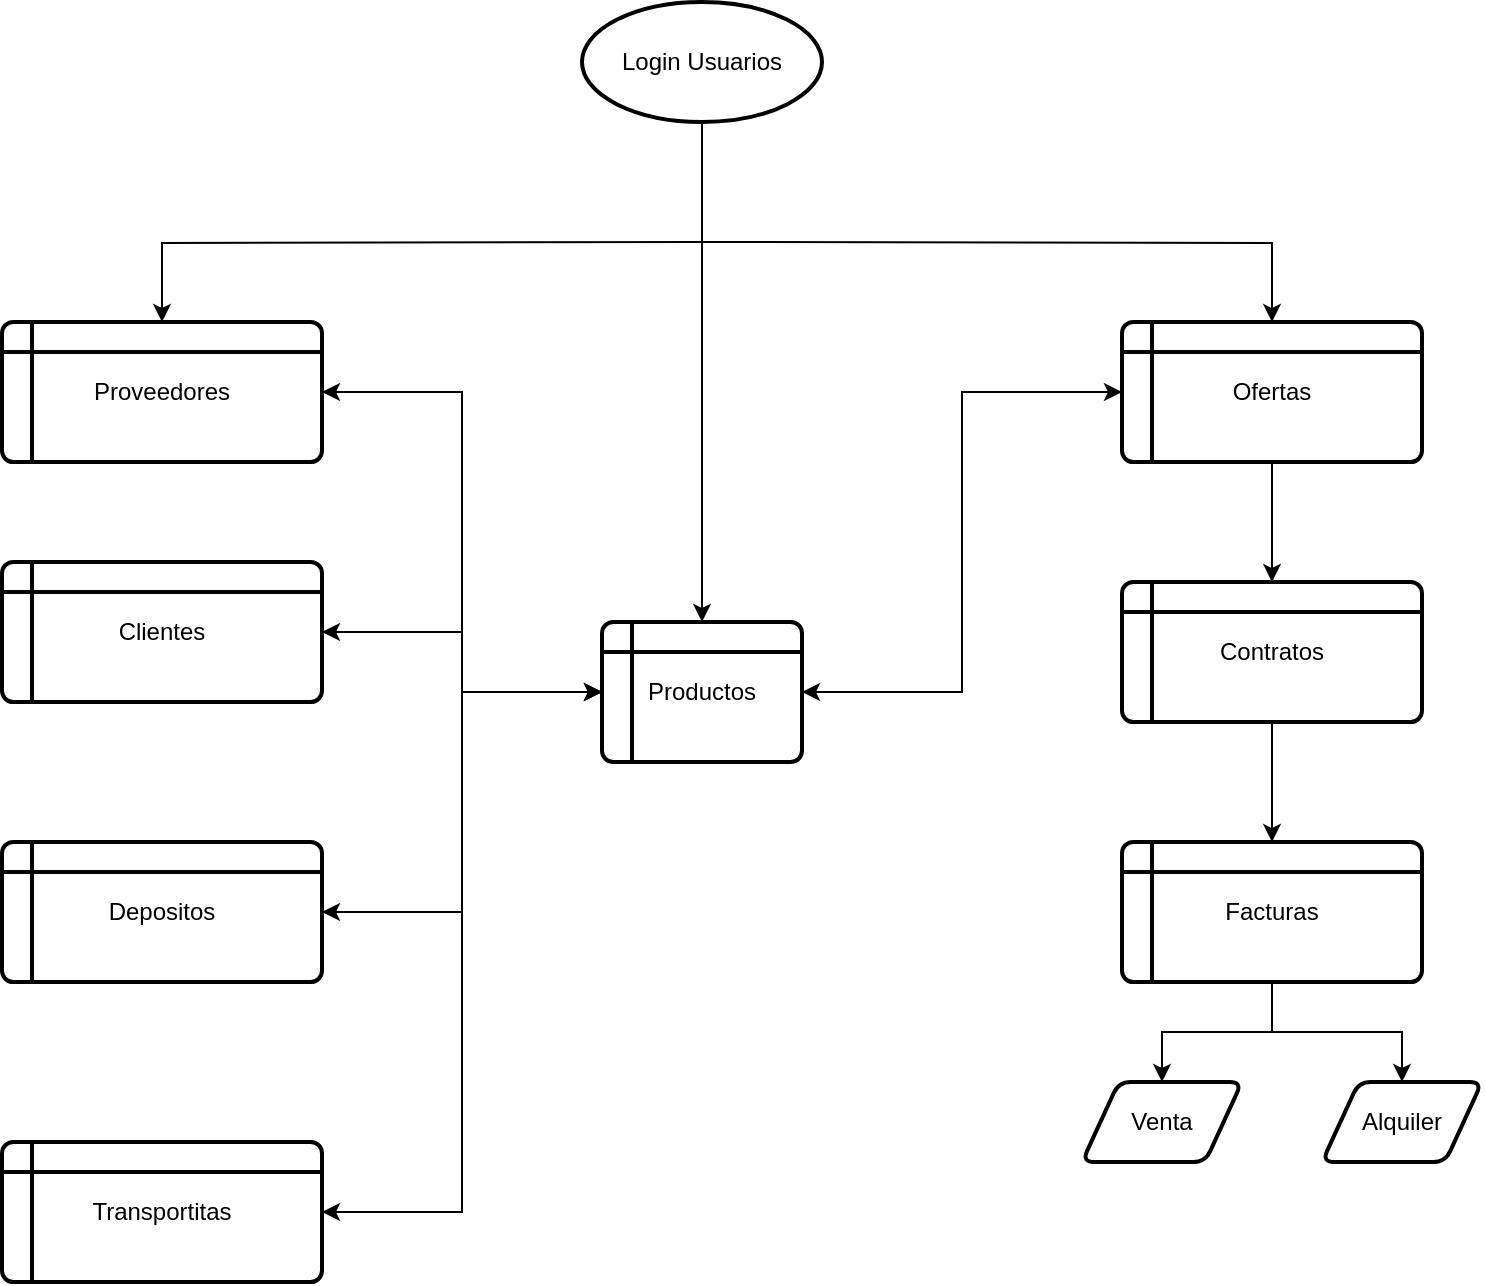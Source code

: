 <mxfile version="21.6.9" type="github">
  <diagram id="C5RBs43oDa-KdzZeNtuy" name="Page-1">
    <mxGraphModel dx="1434" dy="774" grid="1" gridSize="10" guides="1" tooltips="1" connect="1" arrows="1" fold="1" page="1" pageScale="1" pageWidth="827" pageHeight="1169" math="0" shadow="0">
      <root>
        <mxCell id="WIyWlLk6GJQsqaUBKTNV-0" />
        <mxCell id="WIyWlLk6GJQsqaUBKTNV-1" parent="WIyWlLk6GJQsqaUBKTNV-0" />
        <mxCell id="ds5lJaWGJ-KXMb3ab-MM-2" style="edgeStyle=none;rounded=0;orthogonalLoop=1;jettySize=auto;html=1;exitX=0.5;exitY=1;exitDx=0;exitDy=0;exitPerimeter=0;endArrow=none;endFill=0;" edge="1" parent="WIyWlLk6GJQsqaUBKTNV-1" source="ds5lJaWGJ-KXMb3ab-MM-0">
          <mxGeometry relative="1" as="geometry">
            <mxPoint x="400" y="210" as="targetPoint" />
          </mxGeometry>
        </mxCell>
        <mxCell id="ds5lJaWGJ-KXMb3ab-MM-0" value="Login Usuarios" style="strokeWidth=2;html=1;shape=mxgraph.flowchart.start_1;whiteSpace=wrap;" vertex="1" parent="WIyWlLk6GJQsqaUBKTNV-1">
          <mxGeometry x="340" y="80" width="120" height="60" as="geometry" />
        </mxCell>
        <mxCell id="ds5lJaWGJ-KXMb3ab-MM-10" style="edgeStyle=orthogonalEdgeStyle;rounded=0;orthogonalLoop=1;jettySize=auto;html=1;exitX=0.5;exitY=1;exitDx=0;exitDy=0;exitPerimeter=0;entryX=0.5;entryY=0;entryDx=0;entryDy=0;" edge="1" parent="WIyWlLk6GJQsqaUBKTNV-1" target="ds5lJaWGJ-KXMb3ab-MM-3">
          <mxGeometry relative="1" as="geometry">
            <mxPoint x="150" y="320" as="targetPoint" />
            <mxPoint x="400" y="200" as="sourcePoint" />
            <Array as="points">
              <mxPoint x="400" y="340" />
              <mxPoint x="400" y="340" />
            </Array>
          </mxGeometry>
        </mxCell>
        <mxCell id="ds5lJaWGJ-KXMb3ab-MM-14" style="rounded=0;orthogonalLoop=1;jettySize=auto;html=1;exitX=0.5;exitY=1;exitDx=0;exitDy=0;exitPerimeter=0;entryX=0.5;entryY=0;entryDx=0;entryDy=0;edgeStyle=orthogonalEdgeStyle;" edge="1" parent="WIyWlLk6GJQsqaUBKTNV-1" target="ds5lJaWGJ-KXMb3ab-MM-7">
          <mxGeometry relative="1" as="geometry">
            <mxPoint x="400" y="200" as="sourcePoint" />
          </mxGeometry>
        </mxCell>
        <mxCell id="ds5lJaWGJ-KXMb3ab-MM-15" style="edgeStyle=orthogonalEdgeStyle;rounded=0;orthogonalLoop=1;jettySize=auto;html=1;exitX=0.5;exitY=1;exitDx=0;exitDy=0;exitPerimeter=0;entryX=0.5;entryY=0;entryDx=0;entryDy=0;" edge="1" parent="WIyWlLk6GJQsqaUBKTNV-1" target="ds5lJaWGJ-KXMb3ab-MM-5">
          <mxGeometry relative="1" as="geometry">
            <mxPoint x="400" y="200" as="sourcePoint" />
          </mxGeometry>
        </mxCell>
        <mxCell id="ds5lJaWGJ-KXMb3ab-MM-18" style="edgeStyle=orthogonalEdgeStyle;rounded=0;orthogonalLoop=1;jettySize=auto;html=1;exitX=1;exitY=0.5;exitDx=0;exitDy=0;entryX=0;entryY=0.5;entryDx=0;entryDy=0;" edge="1" parent="WIyWlLk6GJQsqaUBKTNV-1" source="ds5lJaWGJ-KXMb3ab-MM-3" target="ds5lJaWGJ-KXMb3ab-MM-5">
          <mxGeometry relative="1" as="geometry" />
        </mxCell>
        <mxCell id="ds5lJaWGJ-KXMb3ab-MM-21" style="edgeStyle=orthogonalEdgeStyle;rounded=0;orthogonalLoop=1;jettySize=auto;html=1;exitX=0;exitY=0.5;exitDx=0;exitDy=0;entryX=1;entryY=0.5;entryDx=0;entryDy=0;" edge="1" parent="WIyWlLk6GJQsqaUBKTNV-1" source="ds5lJaWGJ-KXMb3ab-MM-3" target="ds5lJaWGJ-KXMb3ab-MM-7">
          <mxGeometry relative="1" as="geometry" />
        </mxCell>
        <mxCell id="ds5lJaWGJ-KXMb3ab-MM-22" style="edgeStyle=orthogonalEdgeStyle;rounded=0;orthogonalLoop=1;jettySize=auto;html=1;exitX=0;exitY=0.5;exitDx=0;exitDy=0;entryX=1;entryY=0.5;entryDx=0;entryDy=0;" edge="1" parent="WIyWlLk6GJQsqaUBKTNV-1" source="ds5lJaWGJ-KXMb3ab-MM-3" target="ds5lJaWGJ-KXMb3ab-MM-6">
          <mxGeometry relative="1" as="geometry" />
        </mxCell>
        <mxCell id="ds5lJaWGJ-KXMb3ab-MM-26" style="edgeStyle=orthogonalEdgeStyle;rounded=0;orthogonalLoop=1;jettySize=auto;html=1;exitX=0;exitY=0.5;exitDx=0;exitDy=0;entryX=1;entryY=0.5;entryDx=0;entryDy=0;" edge="1" parent="WIyWlLk6GJQsqaUBKTNV-1" source="ds5lJaWGJ-KXMb3ab-MM-3" target="ds5lJaWGJ-KXMb3ab-MM-8">
          <mxGeometry relative="1" as="geometry" />
        </mxCell>
        <mxCell id="ds5lJaWGJ-KXMb3ab-MM-28" style="edgeStyle=orthogonalEdgeStyle;rounded=0;orthogonalLoop=1;jettySize=auto;html=1;exitX=0;exitY=0.5;exitDx=0;exitDy=0;entryX=1;entryY=0.5;entryDx=0;entryDy=0;" edge="1" parent="WIyWlLk6GJQsqaUBKTNV-1" source="ds5lJaWGJ-KXMb3ab-MM-3" target="ds5lJaWGJ-KXMb3ab-MM-9">
          <mxGeometry relative="1" as="geometry" />
        </mxCell>
        <mxCell id="ds5lJaWGJ-KXMb3ab-MM-3" value="Productos" style="shape=internalStorage;whiteSpace=wrap;html=1;dx=15;dy=15;rounded=1;arcSize=8;strokeWidth=2;" vertex="1" parent="WIyWlLk6GJQsqaUBKTNV-1">
          <mxGeometry x="350" y="390" width="100" height="70" as="geometry" />
        </mxCell>
        <mxCell id="ds5lJaWGJ-KXMb3ab-MM-19" style="edgeStyle=orthogonalEdgeStyle;rounded=0;orthogonalLoop=1;jettySize=auto;html=1;exitX=0.5;exitY=1;exitDx=0;exitDy=0;entryX=0.5;entryY=0;entryDx=0;entryDy=0;" edge="1" parent="WIyWlLk6GJQsqaUBKTNV-1" source="ds5lJaWGJ-KXMb3ab-MM-5" target="ds5lJaWGJ-KXMb3ab-MM-16">
          <mxGeometry relative="1" as="geometry" />
        </mxCell>
        <mxCell id="ds5lJaWGJ-KXMb3ab-MM-24" style="edgeStyle=orthogonalEdgeStyle;rounded=0;orthogonalLoop=1;jettySize=auto;html=1;exitX=0;exitY=0.5;exitDx=0;exitDy=0;entryX=1;entryY=0.5;entryDx=0;entryDy=0;" edge="1" parent="WIyWlLk6GJQsqaUBKTNV-1" source="ds5lJaWGJ-KXMb3ab-MM-5" target="ds5lJaWGJ-KXMb3ab-MM-3">
          <mxGeometry relative="1" as="geometry" />
        </mxCell>
        <mxCell id="ds5lJaWGJ-KXMb3ab-MM-5" value="Ofertas" style="shape=internalStorage;whiteSpace=wrap;html=1;dx=15;dy=15;rounded=1;arcSize=8;strokeWidth=2;" vertex="1" parent="WIyWlLk6GJQsqaUBKTNV-1">
          <mxGeometry x="610" y="240" width="150" height="70" as="geometry" />
        </mxCell>
        <mxCell id="ds5lJaWGJ-KXMb3ab-MM-6" value="Clientes" style="shape=internalStorage;whiteSpace=wrap;html=1;dx=15;dy=15;rounded=1;arcSize=8;strokeWidth=2;" vertex="1" parent="WIyWlLk6GJQsqaUBKTNV-1">
          <mxGeometry x="50" y="360" width="160" height="70" as="geometry" />
        </mxCell>
        <mxCell id="ds5lJaWGJ-KXMb3ab-MM-23" style="edgeStyle=orthogonalEdgeStyle;rounded=0;orthogonalLoop=1;jettySize=auto;html=1;exitX=1;exitY=0.5;exitDx=0;exitDy=0;entryX=0;entryY=0.5;entryDx=0;entryDy=0;" edge="1" parent="WIyWlLk6GJQsqaUBKTNV-1" source="ds5lJaWGJ-KXMb3ab-MM-7" target="ds5lJaWGJ-KXMb3ab-MM-3">
          <mxGeometry relative="1" as="geometry" />
        </mxCell>
        <mxCell id="ds5lJaWGJ-KXMb3ab-MM-7" value="Proveedores" style="shape=internalStorage;whiteSpace=wrap;html=1;dx=15;dy=15;rounded=1;arcSize=8;strokeWidth=2;" vertex="1" parent="WIyWlLk6GJQsqaUBKTNV-1">
          <mxGeometry x="50" y="240" width="160" height="70" as="geometry" />
        </mxCell>
        <mxCell id="ds5lJaWGJ-KXMb3ab-MM-25" style="edgeStyle=orthogonalEdgeStyle;rounded=0;orthogonalLoop=1;jettySize=auto;html=1;exitX=1;exitY=0.5;exitDx=0;exitDy=0;entryX=0;entryY=0.5;entryDx=0;entryDy=0;" edge="1" parent="WIyWlLk6GJQsqaUBKTNV-1" source="ds5lJaWGJ-KXMb3ab-MM-8" target="ds5lJaWGJ-KXMb3ab-MM-3">
          <mxGeometry relative="1" as="geometry" />
        </mxCell>
        <mxCell id="ds5lJaWGJ-KXMb3ab-MM-8" value="Depositos" style="shape=internalStorage;whiteSpace=wrap;html=1;dx=15;dy=15;rounded=1;arcSize=8;strokeWidth=2;" vertex="1" parent="WIyWlLk6GJQsqaUBKTNV-1">
          <mxGeometry x="50" y="500" width="160" height="70" as="geometry" />
        </mxCell>
        <mxCell id="ds5lJaWGJ-KXMb3ab-MM-27" style="edgeStyle=orthogonalEdgeStyle;rounded=0;orthogonalLoop=1;jettySize=auto;html=1;exitX=1;exitY=0.5;exitDx=0;exitDy=0;entryX=0;entryY=0.5;entryDx=0;entryDy=0;" edge="1" parent="WIyWlLk6GJQsqaUBKTNV-1" source="ds5lJaWGJ-KXMb3ab-MM-9" target="ds5lJaWGJ-KXMb3ab-MM-3">
          <mxGeometry relative="1" as="geometry" />
        </mxCell>
        <mxCell id="ds5lJaWGJ-KXMb3ab-MM-9" value="Transportitas" style="shape=internalStorage;whiteSpace=wrap;html=1;dx=15;dy=15;rounded=1;arcSize=8;strokeWidth=2;" vertex="1" parent="WIyWlLk6GJQsqaUBKTNV-1">
          <mxGeometry x="50" y="650" width="160" height="70" as="geometry" />
        </mxCell>
        <mxCell id="ds5lJaWGJ-KXMb3ab-MM-20" style="edgeStyle=orthogonalEdgeStyle;rounded=0;orthogonalLoop=1;jettySize=auto;html=1;exitX=0.5;exitY=1;exitDx=0;exitDy=0;entryX=0.5;entryY=0;entryDx=0;entryDy=0;" edge="1" parent="WIyWlLk6GJQsqaUBKTNV-1" source="ds5lJaWGJ-KXMb3ab-MM-16" target="ds5lJaWGJ-KXMb3ab-MM-17">
          <mxGeometry relative="1" as="geometry" />
        </mxCell>
        <mxCell id="ds5lJaWGJ-KXMb3ab-MM-16" value="&lt;div&gt;Contratos&lt;/div&gt;" style="shape=internalStorage;whiteSpace=wrap;html=1;dx=15;dy=15;rounded=1;arcSize=8;strokeWidth=2;" vertex="1" parent="WIyWlLk6GJQsqaUBKTNV-1">
          <mxGeometry x="610" y="370" width="150" height="70" as="geometry" />
        </mxCell>
        <mxCell id="ds5lJaWGJ-KXMb3ab-MM-33" style="edgeStyle=orthogonalEdgeStyle;rounded=0;orthogonalLoop=1;jettySize=auto;html=1;exitX=0.5;exitY=1;exitDx=0;exitDy=0;" edge="1" parent="WIyWlLk6GJQsqaUBKTNV-1" source="ds5lJaWGJ-KXMb3ab-MM-17" target="ds5lJaWGJ-KXMb3ab-MM-32">
          <mxGeometry relative="1" as="geometry" />
        </mxCell>
        <mxCell id="ds5lJaWGJ-KXMb3ab-MM-34" style="edgeStyle=orthogonalEdgeStyle;rounded=0;orthogonalLoop=1;jettySize=auto;html=1;exitX=0.5;exitY=1;exitDx=0;exitDy=0;entryX=0.5;entryY=0;entryDx=0;entryDy=0;" edge="1" parent="WIyWlLk6GJQsqaUBKTNV-1" source="ds5lJaWGJ-KXMb3ab-MM-17" target="ds5lJaWGJ-KXMb3ab-MM-30">
          <mxGeometry relative="1" as="geometry" />
        </mxCell>
        <mxCell id="ds5lJaWGJ-KXMb3ab-MM-17" value="Facturas" style="shape=internalStorage;whiteSpace=wrap;html=1;dx=15;dy=15;rounded=1;arcSize=8;strokeWidth=2;" vertex="1" parent="WIyWlLk6GJQsqaUBKTNV-1">
          <mxGeometry x="610" y="500" width="150" height="70" as="geometry" />
        </mxCell>
        <mxCell id="ds5lJaWGJ-KXMb3ab-MM-30" value="Venta" style="shape=parallelogram;html=1;strokeWidth=2;perimeter=parallelogramPerimeter;whiteSpace=wrap;rounded=1;arcSize=12;size=0.23;" vertex="1" parent="WIyWlLk6GJQsqaUBKTNV-1">
          <mxGeometry x="590" y="620" width="80" height="40" as="geometry" />
        </mxCell>
        <mxCell id="ds5lJaWGJ-KXMb3ab-MM-32" value="Alquiler" style="shape=parallelogram;html=1;strokeWidth=2;perimeter=parallelogramPerimeter;whiteSpace=wrap;rounded=1;arcSize=12;size=0.23;" vertex="1" parent="WIyWlLk6GJQsqaUBKTNV-1">
          <mxGeometry x="710" y="620" width="80" height="40" as="geometry" />
        </mxCell>
      </root>
    </mxGraphModel>
  </diagram>
</mxfile>
